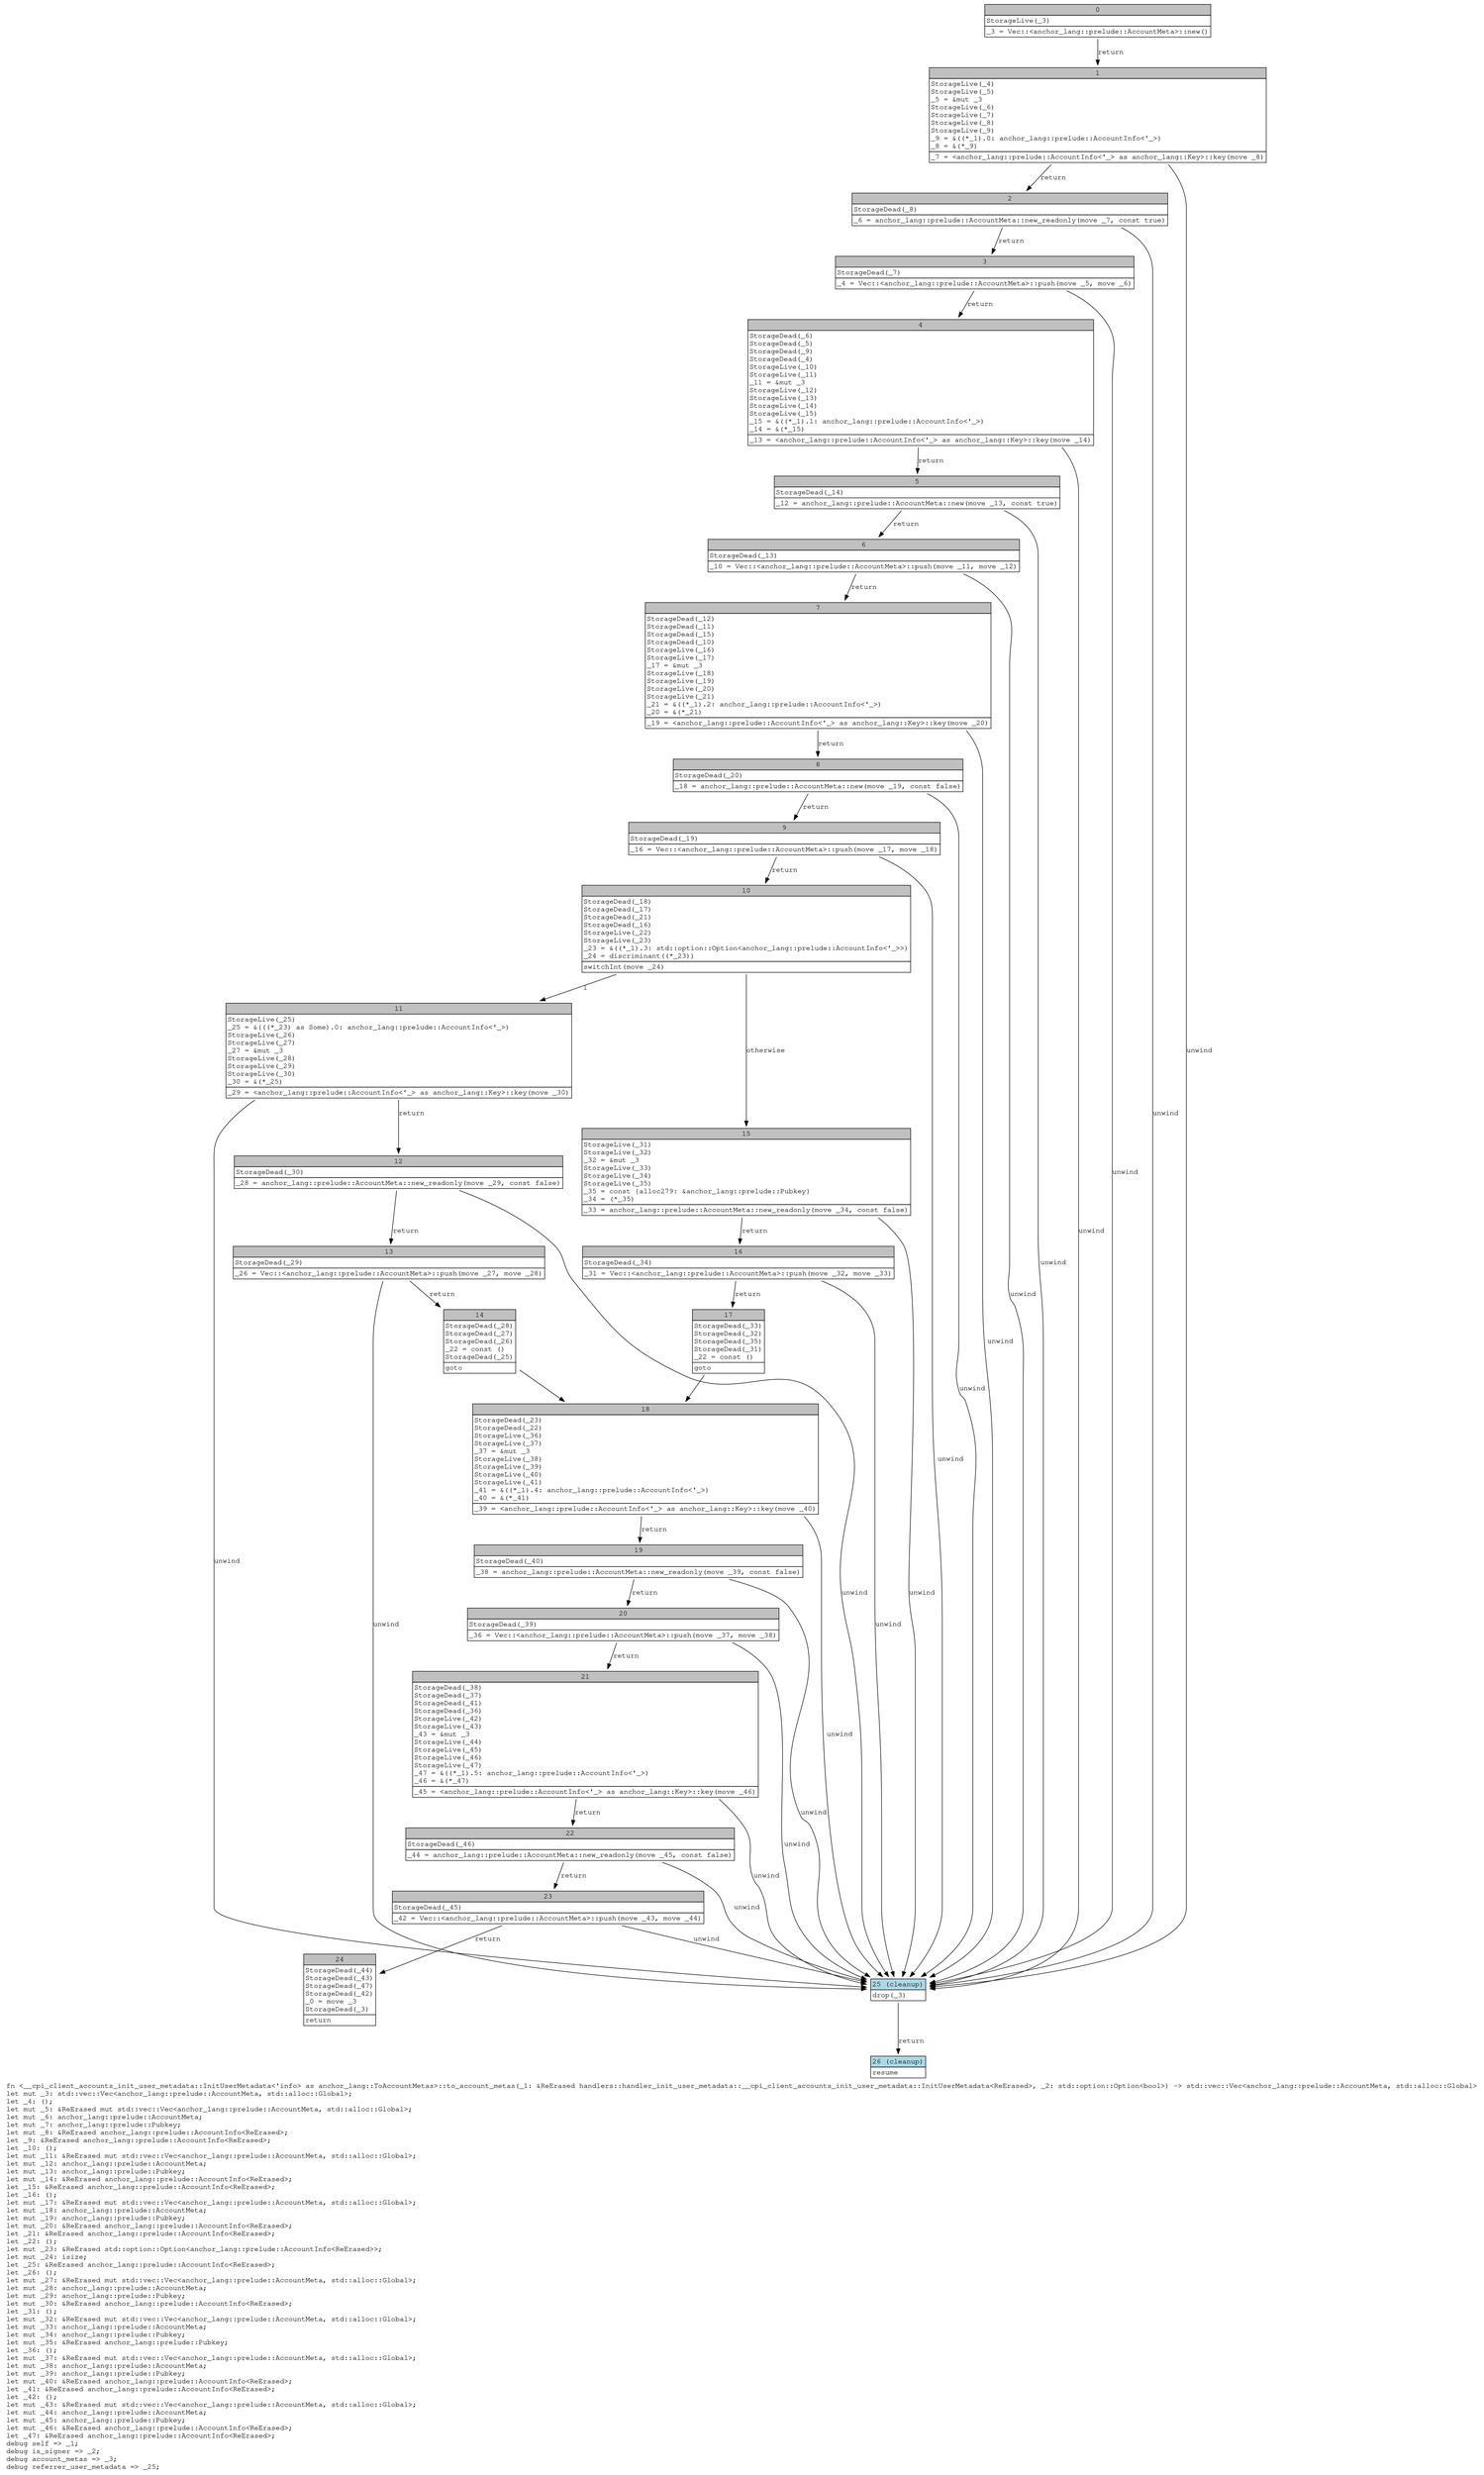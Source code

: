 digraph Mir_0_4509 {
    graph [fontname="Courier, monospace"];
    node [fontname="Courier, monospace"];
    edge [fontname="Courier, monospace"];
    label=<fn &lt;__cpi_client_accounts_init_user_metadata::InitUserMetadata&lt;'info&gt; as anchor_lang::ToAccountMetas&gt;::to_account_metas(_1: &amp;ReErased handlers::handler_init_user_metadata::__cpi_client_accounts_init_user_metadata::InitUserMetadata&lt;ReErased&gt;, _2: std::option::Option&lt;bool&gt;) -&gt; std::vec::Vec&lt;anchor_lang::prelude::AccountMeta, std::alloc::Global&gt;<br align="left"/>let mut _3: std::vec::Vec&lt;anchor_lang::prelude::AccountMeta, std::alloc::Global&gt;;<br align="left"/>let _4: ();<br align="left"/>let mut _5: &amp;ReErased mut std::vec::Vec&lt;anchor_lang::prelude::AccountMeta, std::alloc::Global&gt;;<br align="left"/>let mut _6: anchor_lang::prelude::AccountMeta;<br align="left"/>let mut _7: anchor_lang::prelude::Pubkey;<br align="left"/>let mut _8: &amp;ReErased anchor_lang::prelude::AccountInfo&lt;ReErased&gt;;<br align="left"/>let _9: &amp;ReErased anchor_lang::prelude::AccountInfo&lt;ReErased&gt;;<br align="left"/>let _10: ();<br align="left"/>let mut _11: &amp;ReErased mut std::vec::Vec&lt;anchor_lang::prelude::AccountMeta, std::alloc::Global&gt;;<br align="left"/>let mut _12: anchor_lang::prelude::AccountMeta;<br align="left"/>let mut _13: anchor_lang::prelude::Pubkey;<br align="left"/>let mut _14: &amp;ReErased anchor_lang::prelude::AccountInfo&lt;ReErased&gt;;<br align="left"/>let _15: &amp;ReErased anchor_lang::prelude::AccountInfo&lt;ReErased&gt;;<br align="left"/>let _16: ();<br align="left"/>let mut _17: &amp;ReErased mut std::vec::Vec&lt;anchor_lang::prelude::AccountMeta, std::alloc::Global&gt;;<br align="left"/>let mut _18: anchor_lang::prelude::AccountMeta;<br align="left"/>let mut _19: anchor_lang::prelude::Pubkey;<br align="left"/>let mut _20: &amp;ReErased anchor_lang::prelude::AccountInfo&lt;ReErased&gt;;<br align="left"/>let _21: &amp;ReErased anchor_lang::prelude::AccountInfo&lt;ReErased&gt;;<br align="left"/>let _22: ();<br align="left"/>let mut _23: &amp;ReErased std::option::Option&lt;anchor_lang::prelude::AccountInfo&lt;ReErased&gt;&gt;;<br align="left"/>let mut _24: isize;<br align="left"/>let _25: &amp;ReErased anchor_lang::prelude::AccountInfo&lt;ReErased&gt;;<br align="left"/>let _26: ();<br align="left"/>let mut _27: &amp;ReErased mut std::vec::Vec&lt;anchor_lang::prelude::AccountMeta, std::alloc::Global&gt;;<br align="left"/>let mut _28: anchor_lang::prelude::AccountMeta;<br align="left"/>let mut _29: anchor_lang::prelude::Pubkey;<br align="left"/>let mut _30: &amp;ReErased anchor_lang::prelude::AccountInfo&lt;ReErased&gt;;<br align="left"/>let _31: ();<br align="left"/>let mut _32: &amp;ReErased mut std::vec::Vec&lt;anchor_lang::prelude::AccountMeta, std::alloc::Global&gt;;<br align="left"/>let mut _33: anchor_lang::prelude::AccountMeta;<br align="left"/>let mut _34: anchor_lang::prelude::Pubkey;<br align="left"/>let mut _35: &amp;ReErased anchor_lang::prelude::Pubkey;<br align="left"/>let _36: ();<br align="left"/>let mut _37: &amp;ReErased mut std::vec::Vec&lt;anchor_lang::prelude::AccountMeta, std::alloc::Global&gt;;<br align="left"/>let mut _38: anchor_lang::prelude::AccountMeta;<br align="left"/>let mut _39: anchor_lang::prelude::Pubkey;<br align="left"/>let mut _40: &amp;ReErased anchor_lang::prelude::AccountInfo&lt;ReErased&gt;;<br align="left"/>let _41: &amp;ReErased anchor_lang::prelude::AccountInfo&lt;ReErased&gt;;<br align="left"/>let _42: ();<br align="left"/>let mut _43: &amp;ReErased mut std::vec::Vec&lt;anchor_lang::prelude::AccountMeta, std::alloc::Global&gt;;<br align="left"/>let mut _44: anchor_lang::prelude::AccountMeta;<br align="left"/>let mut _45: anchor_lang::prelude::Pubkey;<br align="left"/>let mut _46: &amp;ReErased anchor_lang::prelude::AccountInfo&lt;ReErased&gt;;<br align="left"/>let _47: &amp;ReErased anchor_lang::prelude::AccountInfo&lt;ReErased&gt;;<br align="left"/>debug self =&gt; _1;<br align="left"/>debug is_signer =&gt; _2;<br align="left"/>debug account_metas =&gt; _3;<br align="left"/>debug referrer_user_metadata =&gt; _25;<br align="left"/>>;
    bb0__0_4509 [shape="none", label=<<table border="0" cellborder="1" cellspacing="0"><tr><td bgcolor="gray" align="center" colspan="1">0</td></tr><tr><td align="left" balign="left">StorageLive(_3)<br/></td></tr><tr><td align="left">_3 = Vec::&lt;anchor_lang::prelude::AccountMeta&gt;::new()</td></tr></table>>];
    bb1__0_4509 [shape="none", label=<<table border="0" cellborder="1" cellspacing="0"><tr><td bgcolor="gray" align="center" colspan="1">1</td></tr><tr><td align="left" balign="left">StorageLive(_4)<br/>StorageLive(_5)<br/>_5 = &amp;mut _3<br/>StorageLive(_6)<br/>StorageLive(_7)<br/>StorageLive(_8)<br/>StorageLive(_9)<br/>_9 = &amp;((*_1).0: anchor_lang::prelude::AccountInfo&lt;'_&gt;)<br/>_8 = &amp;(*_9)<br/></td></tr><tr><td align="left">_7 = &lt;anchor_lang::prelude::AccountInfo&lt;'_&gt; as anchor_lang::Key&gt;::key(move _8)</td></tr></table>>];
    bb2__0_4509 [shape="none", label=<<table border="0" cellborder="1" cellspacing="0"><tr><td bgcolor="gray" align="center" colspan="1">2</td></tr><tr><td align="left" balign="left">StorageDead(_8)<br/></td></tr><tr><td align="left">_6 = anchor_lang::prelude::AccountMeta::new_readonly(move _7, const true)</td></tr></table>>];
    bb3__0_4509 [shape="none", label=<<table border="0" cellborder="1" cellspacing="0"><tr><td bgcolor="gray" align="center" colspan="1">3</td></tr><tr><td align="left" balign="left">StorageDead(_7)<br/></td></tr><tr><td align="left">_4 = Vec::&lt;anchor_lang::prelude::AccountMeta&gt;::push(move _5, move _6)</td></tr></table>>];
    bb4__0_4509 [shape="none", label=<<table border="0" cellborder="1" cellspacing="0"><tr><td bgcolor="gray" align="center" colspan="1">4</td></tr><tr><td align="left" balign="left">StorageDead(_6)<br/>StorageDead(_5)<br/>StorageDead(_9)<br/>StorageDead(_4)<br/>StorageLive(_10)<br/>StorageLive(_11)<br/>_11 = &amp;mut _3<br/>StorageLive(_12)<br/>StorageLive(_13)<br/>StorageLive(_14)<br/>StorageLive(_15)<br/>_15 = &amp;((*_1).1: anchor_lang::prelude::AccountInfo&lt;'_&gt;)<br/>_14 = &amp;(*_15)<br/></td></tr><tr><td align="left">_13 = &lt;anchor_lang::prelude::AccountInfo&lt;'_&gt; as anchor_lang::Key&gt;::key(move _14)</td></tr></table>>];
    bb5__0_4509 [shape="none", label=<<table border="0" cellborder="1" cellspacing="0"><tr><td bgcolor="gray" align="center" colspan="1">5</td></tr><tr><td align="left" balign="left">StorageDead(_14)<br/></td></tr><tr><td align="left">_12 = anchor_lang::prelude::AccountMeta::new(move _13, const true)</td></tr></table>>];
    bb6__0_4509 [shape="none", label=<<table border="0" cellborder="1" cellspacing="0"><tr><td bgcolor="gray" align="center" colspan="1">6</td></tr><tr><td align="left" balign="left">StorageDead(_13)<br/></td></tr><tr><td align="left">_10 = Vec::&lt;anchor_lang::prelude::AccountMeta&gt;::push(move _11, move _12)</td></tr></table>>];
    bb7__0_4509 [shape="none", label=<<table border="0" cellborder="1" cellspacing="0"><tr><td bgcolor="gray" align="center" colspan="1">7</td></tr><tr><td align="left" balign="left">StorageDead(_12)<br/>StorageDead(_11)<br/>StorageDead(_15)<br/>StorageDead(_10)<br/>StorageLive(_16)<br/>StorageLive(_17)<br/>_17 = &amp;mut _3<br/>StorageLive(_18)<br/>StorageLive(_19)<br/>StorageLive(_20)<br/>StorageLive(_21)<br/>_21 = &amp;((*_1).2: anchor_lang::prelude::AccountInfo&lt;'_&gt;)<br/>_20 = &amp;(*_21)<br/></td></tr><tr><td align="left">_19 = &lt;anchor_lang::prelude::AccountInfo&lt;'_&gt; as anchor_lang::Key&gt;::key(move _20)</td></tr></table>>];
    bb8__0_4509 [shape="none", label=<<table border="0" cellborder="1" cellspacing="0"><tr><td bgcolor="gray" align="center" colspan="1">8</td></tr><tr><td align="left" balign="left">StorageDead(_20)<br/></td></tr><tr><td align="left">_18 = anchor_lang::prelude::AccountMeta::new(move _19, const false)</td></tr></table>>];
    bb9__0_4509 [shape="none", label=<<table border="0" cellborder="1" cellspacing="0"><tr><td bgcolor="gray" align="center" colspan="1">9</td></tr><tr><td align="left" balign="left">StorageDead(_19)<br/></td></tr><tr><td align="left">_16 = Vec::&lt;anchor_lang::prelude::AccountMeta&gt;::push(move _17, move _18)</td></tr></table>>];
    bb10__0_4509 [shape="none", label=<<table border="0" cellborder="1" cellspacing="0"><tr><td bgcolor="gray" align="center" colspan="1">10</td></tr><tr><td align="left" balign="left">StorageDead(_18)<br/>StorageDead(_17)<br/>StorageDead(_21)<br/>StorageDead(_16)<br/>StorageLive(_22)<br/>StorageLive(_23)<br/>_23 = &amp;((*_1).3: std::option::Option&lt;anchor_lang::prelude::AccountInfo&lt;'_&gt;&gt;)<br/>_24 = discriminant((*_23))<br/></td></tr><tr><td align="left">switchInt(move _24)</td></tr></table>>];
    bb11__0_4509 [shape="none", label=<<table border="0" cellborder="1" cellspacing="0"><tr><td bgcolor="gray" align="center" colspan="1">11</td></tr><tr><td align="left" balign="left">StorageLive(_25)<br/>_25 = &amp;(((*_23) as Some).0: anchor_lang::prelude::AccountInfo&lt;'_&gt;)<br/>StorageLive(_26)<br/>StorageLive(_27)<br/>_27 = &amp;mut _3<br/>StorageLive(_28)<br/>StorageLive(_29)<br/>StorageLive(_30)<br/>_30 = &amp;(*_25)<br/></td></tr><tr><td align="left">_29 = &lt;anchor_lang::prelude::AccountInfo&lt;'_&gt; as anchor_lang::Key&gt;::key(move _30)</td></tr></table>>];
    bb12__0_4509 [shape="none", label=<<table border="0" cellborder="1" cellspacing="0"><tr><td bgcolor="gray" align="center" colspan="1">12</td></tr><tr><td align="left" balign="left">StorageDead(_30)<br/></td></tr><tr><td align="left">_28 = anchor_lang::prelude::AccountMeta::new_readonly(move _29, const false)</td></tr></table>>];
    bb13__0_4509 [shape="none", label=<<table border="0" cellborder="1" cellspacing="0"><tr><td bgcolor="gray" align="center" colspan="1">13</td></tr><tr><td align="left" balign="left">StorageDead(_29)<br/></td></tr><tr><td align="left">_26 = Vec::&lt;anchor_lang::prelude::AccountMeta&gt;::push(move _27, move _28)</td></tr></table>>];
    bb14__0_4509 [shape="none", label=<<table border="0" cellborder="1" cellspacing="0"><tr><td bgcolor="gray" align="center" colspan="1">14</td></tr><tr><td align="left" balign="left">StorageDead(_28)<br/>StorageDead(_27)<br/>StorageDead(_26)<br/>_22 = const ()<br/>StorageDead(_25)<br/></td></tr><tr><td align="left">goto</td></tr></table>>];
    bb15__0_4509 [shape="none", label=<<table border="0" cellborder="1" cellspacing="0"><tr><td bgcolor="gray" align="center" colspan="1">15</td></tr><tr><td align="left" balign="left">StorageLive(_31)<br/>StorageLive(_32)<br/>_32 = &amp;mut _3<br/>StorageLive(_33)<br/>StorageLive(_34)<br/>StorageLive(_35)<br/>_35 = const {alloc279: &amp;anchor_lang::prelude::Pubkey}<br/>_34 = (*_35)<br/></td></tr><tr><td align="left">_33 = anchor_lang::prelude::AccountMeta::new_readonly(move _34, const false)</td></tr></table>>];
    bb16__0_4509 [shape="none", label=<<table border="0" cellborder="1" cellspacing="0"><tr><td bgcolor="gray" align="center" colspan="1">16</td></tr><tr><td align="left" balign="left">StorageDead(_34)<br/></td></tr><tr><td align="left">_31 = Vec::&lt;anchor_lang::prelude::AccountMeta&gt;::push(move _32, move _33)</td></tr></table>>];
    bb17__0_4509 [shape="none", label=<<table border="0" cellborder="1" cellspacing="0"><tr><td bgcolor="gray" align="center" colspan="1">17</td></tr><tr><td align="left" balign="left">StorageDead(_33)<br/>StorageDead(_32)<br/>StorageDead(_35)<br/>StorageDead(_31)<br/>_22 = const ()<br/></td></tr><tr><td align="left">goto</td></tr></table>>];
    bb18__0_4509 [shape="none", label=<<table border="0" cellborder="1" cellspacing="0"><tr><td bgcolor="gray" align="center" colspan="1">18</td></tr><tr><td align="left" balign="left">StorageDead(_23)<br/>StorageDead(_22)<br/>StorageLive(_36)<br/>StorageLive(_37)<br/>_37 = &amp;mut _3<br/>StorageLive(_38)<br/>StorageLive(_39)<br/>StorageLive(_40)<br/>StorageLive(_41)<br/>_41 = &amp;((*_1).4: anchor_lang::prelude::AccountInfo&lt;'_&gt;)<br/>_40 = &amp;(*_41)<br/></td></tr><tr><td align="left">_39 = &lt;anchor_lang::prelude::AccountInfo&lt;'_&gt; as anchor_lang::Key&gt;::key(move _40)</td></tr></table>>];
    bb19__0_4509 [shape="none", label=<<table border="0" cellborder="1" cellspacing="0"><tr><td bgcolor="gray" align="center" colspan="1">19</td></tr><tr><td align="left" balign="left">StorageDead(_40)<br/></td></tr><tr><td align="left">_38 = anchor_lang::prelude::AccountMeta::new_readonly(move _39, const false)</td></tr></table>>];
    bb20__0_4509 [shape="none", label=<<table border="0" cellborder="1" cellspacing="0"><tr><td bgcolor="gray" align="center" colspan="1">20</td></tr><tr><td align="left" balign="left">StorageDead(_39)<br/></td></tr><tr><td align="left">_36 = Vec::&lt;anchor_lang::prelude::AccountMeta&gt;::push(move _37, move _38)</td></tr></table>>];
    bb21__0_4509 [shape="none", label=<<table border="0" cellborder="1" cellspacing="0"><tr><td bgcolor="gray" align="center" colspan="1">21</td></tr><tr><td align="left" balign="left">StorageDead(_38)<br/>StorageDead(_37)<br/>StorageDead(_41)<br/>StorageDead(_36)<br/>StorageLive(_42)<br/>StorageLive(_43)<br/>_43 = &amp;mut _3<br/>StorageLive(_44)<br/>StorageLive(_45)<br/>StorageLive(_46)<br/>StorageLive(_47)<br/>_47 = &amp;((*_1).5: anchor_lang::prelude::AccountInfo&lt;'_&gt;)<br/>_46 = &amp;(*_47)<br/></td></tr><tr><td align="left">_45 = &lt;anchor_lang::prelude::AccountInfo&lt;'_&gt; as anchor_lang::Key&gt;::key(move _46)</td></tr></table>>];
    bb22__0_4509 [shape="none", label=<<table border="0" cellborder="1" cellspacing="0"><tr><td bgcolor="gray" align="center" colspan="1">22</td></tr><tr><td align="left" balign="left">StorageDead(_46)<br/></td></tr><tr><td align="left">_44 = anchor_lang::prelude::AccountMeta::new_readonly(move _45, const false)</td></tr></table>>];
    bb23__0_4509 [shape="none", label=<<table border="0" cellborder="1" cellspacing="0"><tr><td bgcolor="gray" align="center" colspan="1">23</td></tr><tr><td align="left" balign="left">StorageDead(_45)<br/></td></tr><tr><td align="left">_42 = Vec::&lt;anchor_lang::prelude::AccountMeta&gt;::push(move _43, move _44)</td></tr></table>>];
    bb24__0_4509 [shape="none", label=<<table border="0" cellborder="1" cellspacing="0"><tr><td bgcolor="gray" align="center" colspan="1">24</td></tr><tr><td align="left" balign="left">StorageDead(_44)<br/>StorageDead(_43)<br/>StorageDead(_47)<br/>StorageDead(_42)<br/>_0 = move _3<br/>StorageDead(_3)<br/></td></tr><tr><td align="left">return</td></tr></table>>];
    bb25__0_4509 [shape="none", label=<<table border="0" cellborder="1" cellspacing="0"><tr><td bgcolor="lightblue" align="center" colspan="1">25 (cleanup)</td></tr><tr><td align="left">drop(_3)</td></tr></table>>];
    bb26__0_4509 [shape="none", label=<<table border="0" cellborder="1" cellspacing="0"><tr><td bgcolor="lightblue" align="center" colspan="1">26 (cleanup)</td></tr><tr><td align="left">resume</td></tr></table>>];
    bb0__0_4509 -> bb1__0_4509 [label="return"];
    bb1__0_4509 -> bb2__0_4509 [label="return"];
    bb1__0_4509 -> bb25__0_4509 [label="unwind"];
    bb2__0_4509 -> bb3__0_4509 [label="return"];
    bb2__0_4509 -> bb25__0_4509 [label="unwind"];
    bb3__0_4509 -> bb4__0_4509 [label="return"];
    bb3__0_4509 -> bb25__0_4509 [label="unwind"];
    bb4__0_4509 -> bb5__0_4509 [label="return"];
    bb4__0_4509 -> bb25__0_4509 [label="unwind"];
    bb5__0_4509 -> bb6__0_4509 [label="return"];
    bb5__0_4509 -> bb25__0_4509 [label="unwind"];
    bb6__0_4509 -> bb7__0_4509 [label="return"];
    bb6__0_4509 -> bb25__0_4509 [label="unwind"];
    bb7__0_4509 -> bb8__0_4509 [label="return"];
    bb7__0_4509 -> bb25__0_4509 [label="unwind"];
    bb8__0_4509 -> bb9__0_4509 [label="return"];
    bb8__0_4509 -> bb25__0_4509 [label="unwind"];
    bb9__0_4509 -> bb10__0_4509 [label="return"];
    bb9__0_4509 -> bb25__0_4509 [label="unwind"];
    bb10__0_4509 -> bb11__0_4509 [label="1"];
    bb10__0_4509 -> bb15__0_4509 [label="otherwise"];
    bb11__0_4509 -> bb12__0_4509 [label="return"];
    bb11__0_4509 -> bb25__0_4509 [label="unwind"];
    bb12__0_4509 -> bb13__0_4509 [label="return"];
    bb12__0_4509 -> bb25__0_4509 [label="unwind"];
    bb13__0_4509 -> bb14__0_4509 [label="return"];
    bb13__0_4509 -> bb25__0_4509 [label="unwind"];
    bb14__0_4509 -> bb18__0_4509 [label=""];
    bb15__0_4509 -> bb16__0_4509 [label="return"];
    bb15__0_4509 -> bb25__0_4509 [label="unwind"];
    bb16__0_4509 -> bb17__0_4509 [label="return"];
    bb16__0_4509 -> bb25__0_4509 [label="unwind"];
    bb17__0_4509 -> bb18__0_4509 [label=""];
    bb18__0_4509 -> bb19__0_4509 [label="return"];
    bb18__0_4509 -> bb25__0_4509 [label="unwind"];
    bb19__0_4509 -> bb20__0_4509 [label="return"];
    bb19__0_4509 -> bb25__0_4509 [label="unwind"];
    bb20__0_4509 -> bb21__0_4509 [label="return"];
    bb20__0_4509 -> bb25__0_4509 [label="unwind"];
    bb21__0_4509 -> bb22__0_4509 [label="return"];
    bb21__0_4509 -> bb25__0_4509 [label="unwind"];
    bb22__0_4509 -> bb23__0_4509 [label="return"];
    bb22__0_4509 -> bb25__0_4509 [label="unwind"];
    bb23__0_4509 -> bb24__0_4509 [label="return"];
    bb23__0_4509 -> bb25__0_4509 [label="unwind"];
    bb25__0_4509 -> bb26__0_4509 [label="return"];
}
